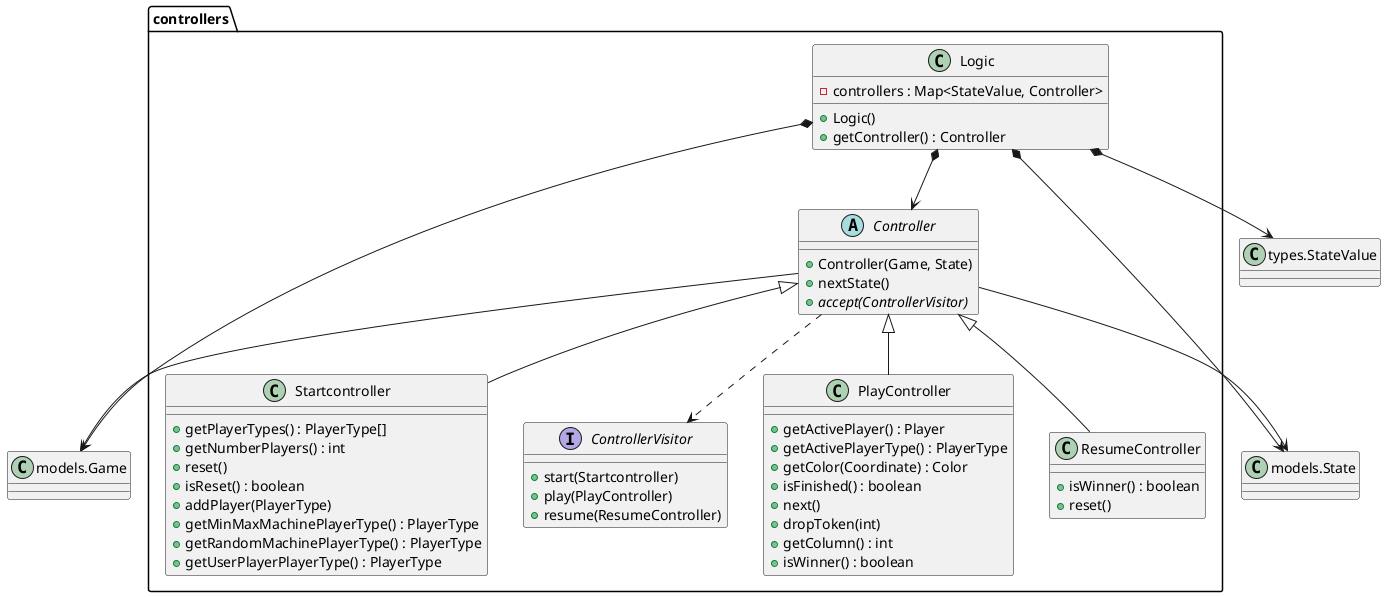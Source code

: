 @startuml connect4.connect4.controllers

class controllers.Logic {
    -controllers : Map<StateValue, Controller> 
    +Logic()
    +getController() : Controller
}

abstract class controllers.Controller {
    +Controller(Game, State)
    +nextState()
    + {abstract} accept(ControllerVisitor)
}

class controllers.Startcontroller {

    +getPlayerTypes() : PlayerType[]
    +getNumberPlayers() : int
    +reset()
    +isReset() : boolean
    +addPlayer(PlayerType)
    +getMinMaxMachinePlayerType() : PlayerType
    +getRandomMachinePlayerType() : PlayerType
    +getUserPlayerPlayerType() : PlayerType
}

interface controllers.ControllerVisitor {
    +start(Startcontroller)
    +play(PlayController)
    +resume(ResumeController)
}

class controllers.PlayController{
    +getActivePlayer() : Player
    +getActivePlayerType() : PlayerType
    +getColor(Coordinate) : Color
    +isFinished() : boolean
    +next()
    +dropToken(int)
    +getColumn() : int
    +isWinner() : boolean
}
class controllers.ResumeController{
    +isWinner() : boolean
    +reset()
}

class Game as "models.Game"
class State as "models.State"
class StateValue as "types.StateValue"



Controller ..> ControllerVisitor
Controller <|-- Startcontroller
Controller <|-- PlayController
Controller <|-- ResumeController

Logic *--> Game
Logic *--> State
Logic *--> Controller
Logic *--> StateValue

Controller --> Game
Controller --> State


@enduml